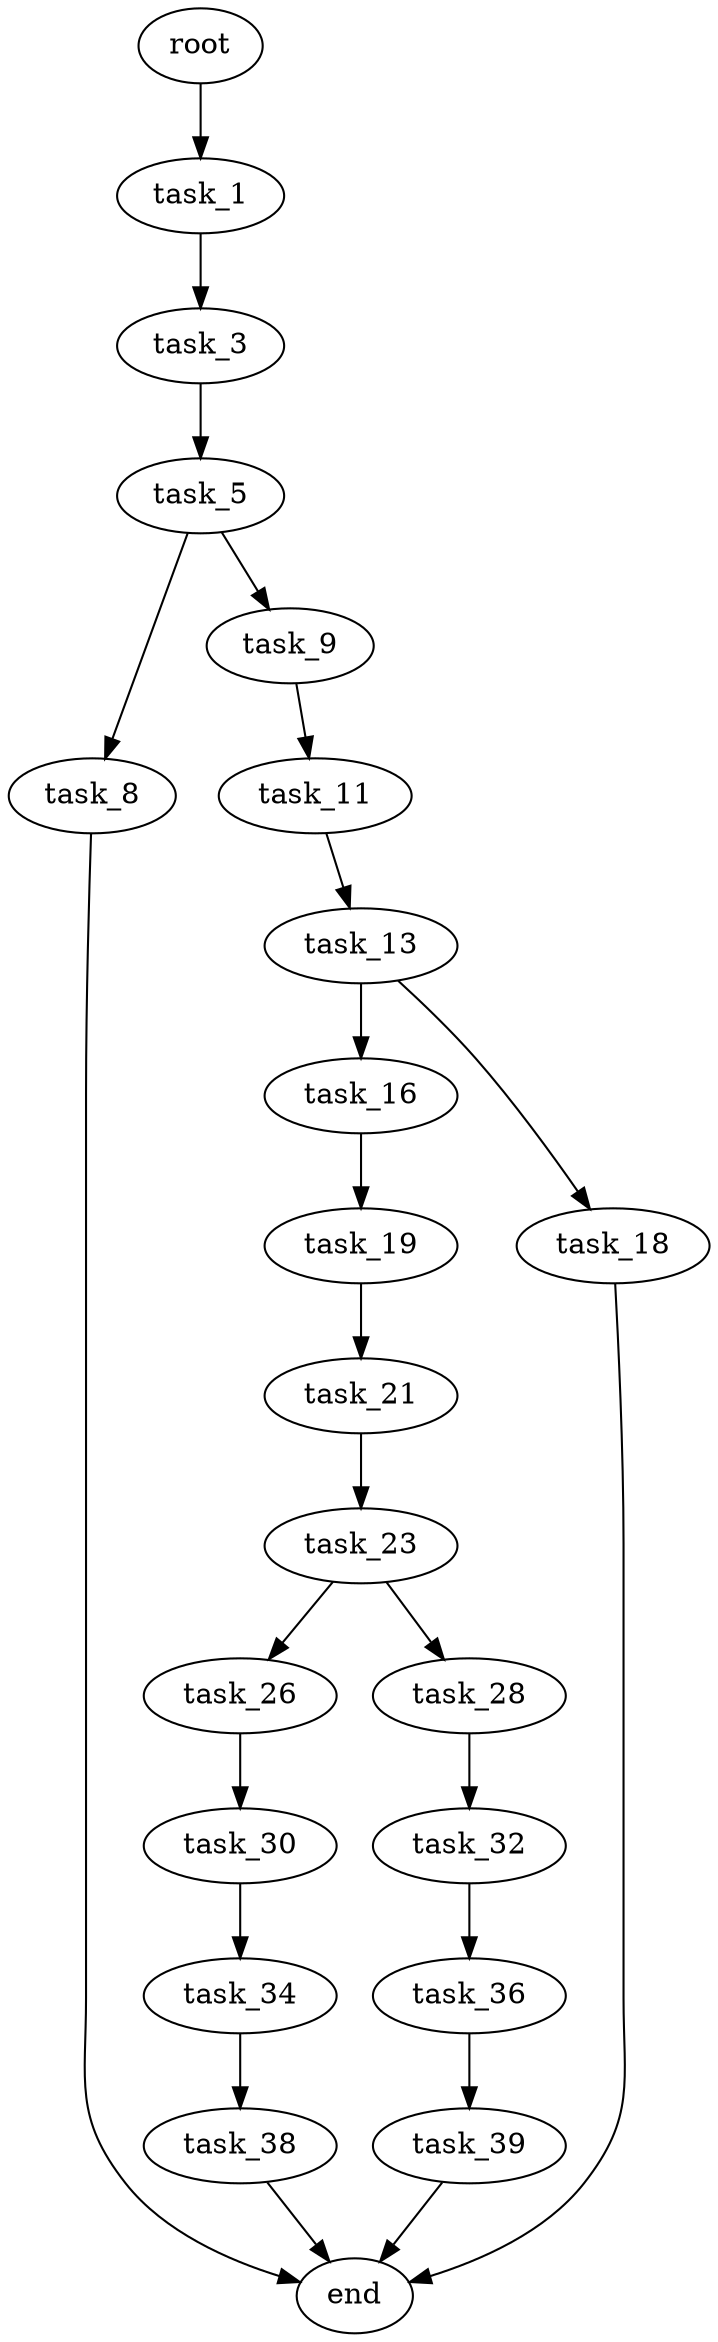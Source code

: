 digraph G {
  root [size="0.000000"];
  task_1 [size="42015927856.000000"];
  task_3 [size="14967383842.000000"];
  task_5 [size="68719476736.000000"];
  task_8 [size="18130912469.000000"];
  task_9 [size="7764647457.000000"];
  task_11 [size="233118410757.000000"];
  task_13 [size="11158797638.000000"];
  task_16 [size="559121141186.000000"];
  task_18 [size="5599692730.000000"];
  task_19 [size="2567984848.000000"];
  task_21 [size="4489581840.000000"];
  task_23 [size="8589934592.000000"];
  task_26 [size="266280247249.000000"];
  task_28 [size="1073741824000.000000"];
  task_30 [size="231928233984.000000"];
  task_32 [size="1073741824000.000000"];
  task_34 [size="6161219780.000000"];
  task_36 [size="68719476736.000000"];
  task_38 [size="2307591632.000000"];
  task_39 [size="8589934592.000000"];
  end [size="0.000000"];

  root -> task_1 [size="1.000000"];
  task_1 -> task_3 [size="679477248.000000"];
  task_3 -> task_5 [size="536870912.000000"];
  task_5 -> task_8 [size="134217728.000000"];
  task_5 -> task_9 [size="134217728.000000"];
  task_8 -> end [size="1.000000"];
  task_9 -> task_11 [size="209715200.000000"];
  task_11 -> task_13 [size="209715200.000000"];
  task_13 -> task_16 [size="301989888.000000"];
  task_13 -> task_18 [size="301989888.000000"];
  task_16 -> task_19 [size="536870912.000000"];
  task_18 -> end [size="1.000000"];
  task_19 -> task_21 [size="209715200.000000"];
  task_21 -> task_23 [size="134217728.000000"];
  task_23 -> task_26 [size="33554432.000000"];
  task_23 -> task_28 [size="33554432.000000"];
  task_26 -> task_30 [size="536870912.000000"];
  task_28 -> task_32 [size="838860800.000000"];
  task_30 -> task_34 [size="301989888.000000"];
  task_32 -> task_36 [size="838860800.000000"];
  task_34 -> task_38 [size="209715200.000000"];
  task_36 -> task_39 [size="134217728.000000"];
  task_38 -> end [size="1.000000"];
  task_39 -> end [size="1.000000"];
}
